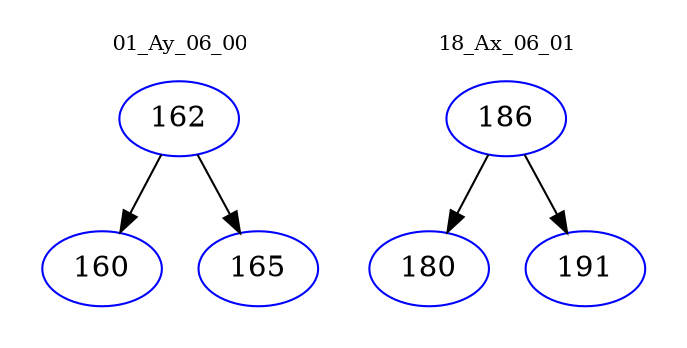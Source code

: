digraph{
subgraph cluster_0 {
color = white
label = "01_Ay_06_00";
fontsize=10;
T0_162 [label="162", color="blue"]
T0_162 -> T0_160 [color="black"]
T0_160 [label="160", color="blue"]
T0_162 -> T0_165 [color="black"]
T0_165 [label="165", color="blue"]
}
subgraph cluster_1 {
color = white
label = "18_Ax_06_01";
fontsize=10;
T1_186 [label="186", color="blue"]
T1_186 -> T1_180 [color="black"]
T1_180 [label="180", color="blue"]
T1_186 -> T1_191 [color="black"]
T1_191 [label="191", color="blue"]
}
}
